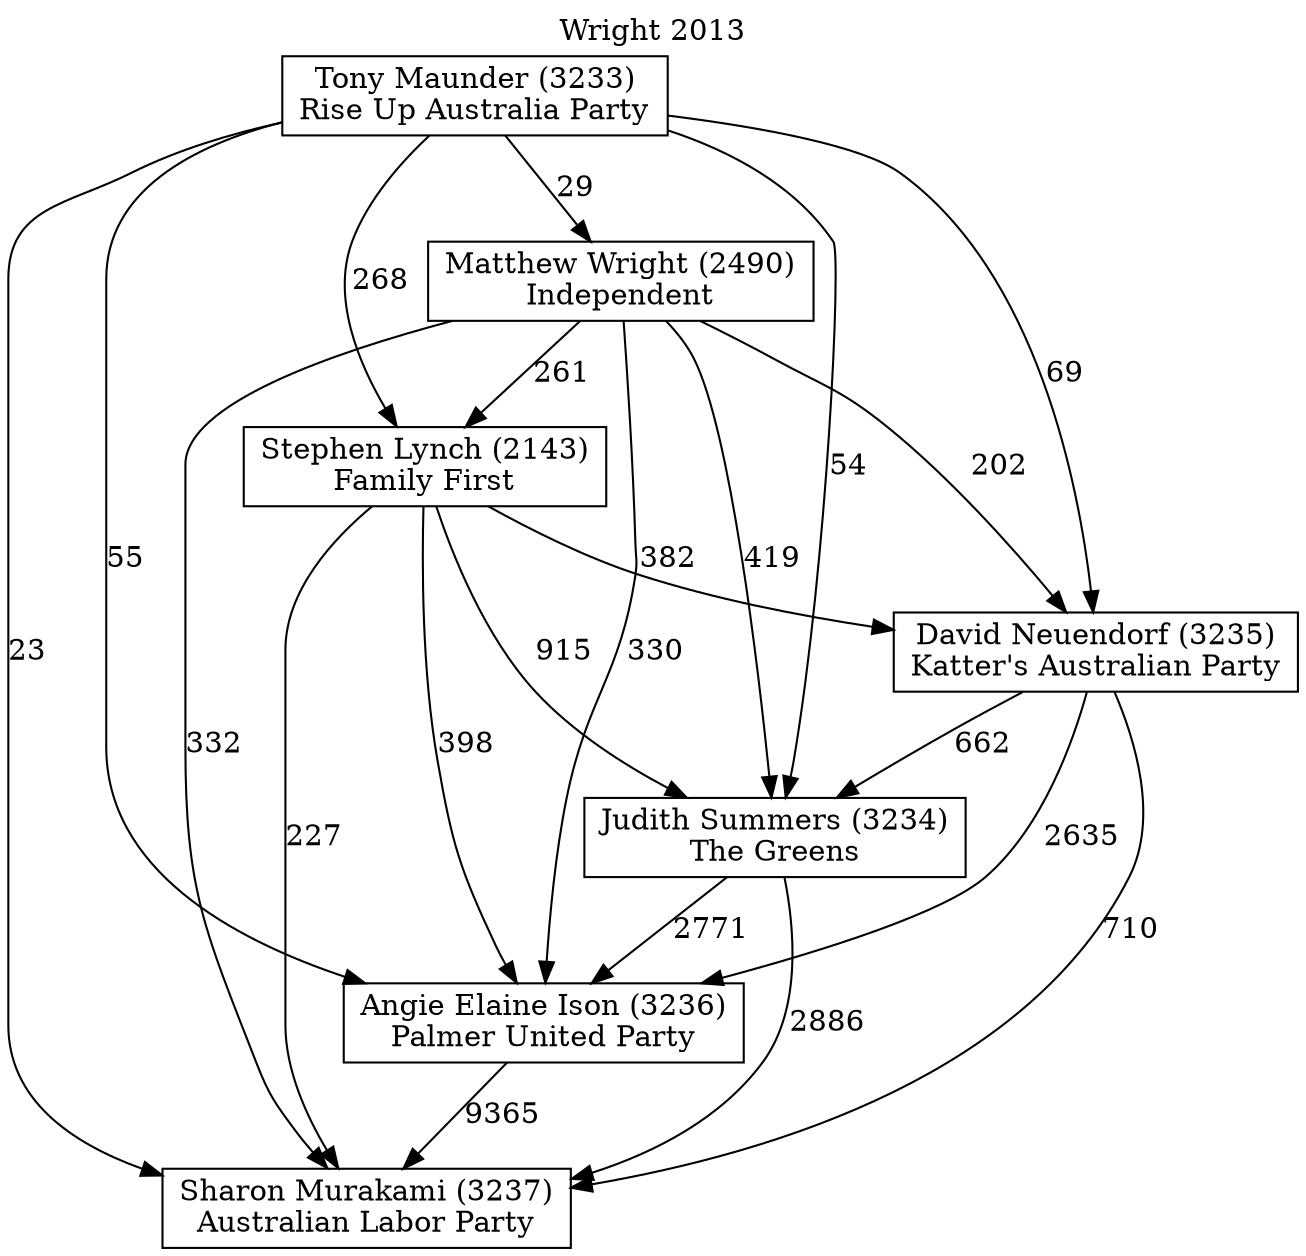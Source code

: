// House preference flow
digraph "Sharon Murakami (3237)_Wright_2013" {
	graph [label="Wright 2013" labelloc=t mclimit=10]
	node [shape=box]
	"Sharon Murakami (3237)" [label="Sharon Murakami (3237)
Australian Labor Party"]
	"Angie Elaine Ison (3236)" [label="Angie Elaine Ison (3236)
Palmer United Party"]
	"Judith Summers (3234)" [label="Judith Summers (3234)
The Greens"]
	"David Neuendorf (3235)" [label="David Neuendorf (3235)
Katter's Australian Party"]
	"Stephen Lynch (2143)" [label="Stephen Lynch (2143)
Family First"]
	"Matthew Wright (2490)" [label="Matthew Wright (2490)
Independent"]
	"Tony Maunder (3233)" [label="Tony Maunder (3233)
Rise Up Australia Party"]
	"Angie Elaine Ison (3236)" -> "Sharon Murakami (3237)" [label=9365]
	"Judith Summers (3234)" -> "Angie Elaine Ison (3236)" [label=2771]
	"David Neuendorf (3235)" -> "Judith Summers (3234)" [label=662]
	"Stephen Lynch (2143)" -> "David Neuendorf (3235)" [label=382]
	"Matthew Wright (2490)" -> "Stephen Lynch (2143)" [label=261]
	"Tony Maunder (3233)" -> "Matthew Wright (2490)" [label=29]
	"Judith Summers (3234)" -> "Sharon Murakami (3237)" [label=2886]
	"David Neuendorf (3235)" -> "Sharon Murakami (3237)" [label=710]
	"Stephen Lynch (2143)" -> "Sharon Murakami (3237)" [label=227]
	"Matthew Wright (2490)" -> "Sharon Murakami (3237)" [label=332]
	"Tony Maunder (3233)" -> "Sharon Murakami (3237)" [label=23]
	"Tony Maunder (3233)" -> "Stephen Lynch (2143)" [label=268]
	"Matthew Wright (2490)" -> "David Neuendorf (3235)" [label=202]
	"Tony Maunder (3233)" -> "David Neuendorf (3235)" [label=69]
	"Stephen Lynch (2143)" -> "Judith Summers (3234)" [label=915]
	"Matthew Wright (2490)" -> "Judith Summers (3234)" [label=419]
	"Tony Maunder (3233)" -> "Judith Summers (3234)" [label=54]
	"David Neuendorf (3235)" -> "Angie Elaine Ison (3236)" [label=2635]
	"Stephen Lynch (2143)" -> "Angie Elaine Ison (3236)" [label=398]
	"Matthew Wright (2490)" -> "Angie Elaine Ison (3236)" [label=330]
	"Tony Maunder (3233)" -> "Angie Elaine Ison (3236)" [label=55]
}
